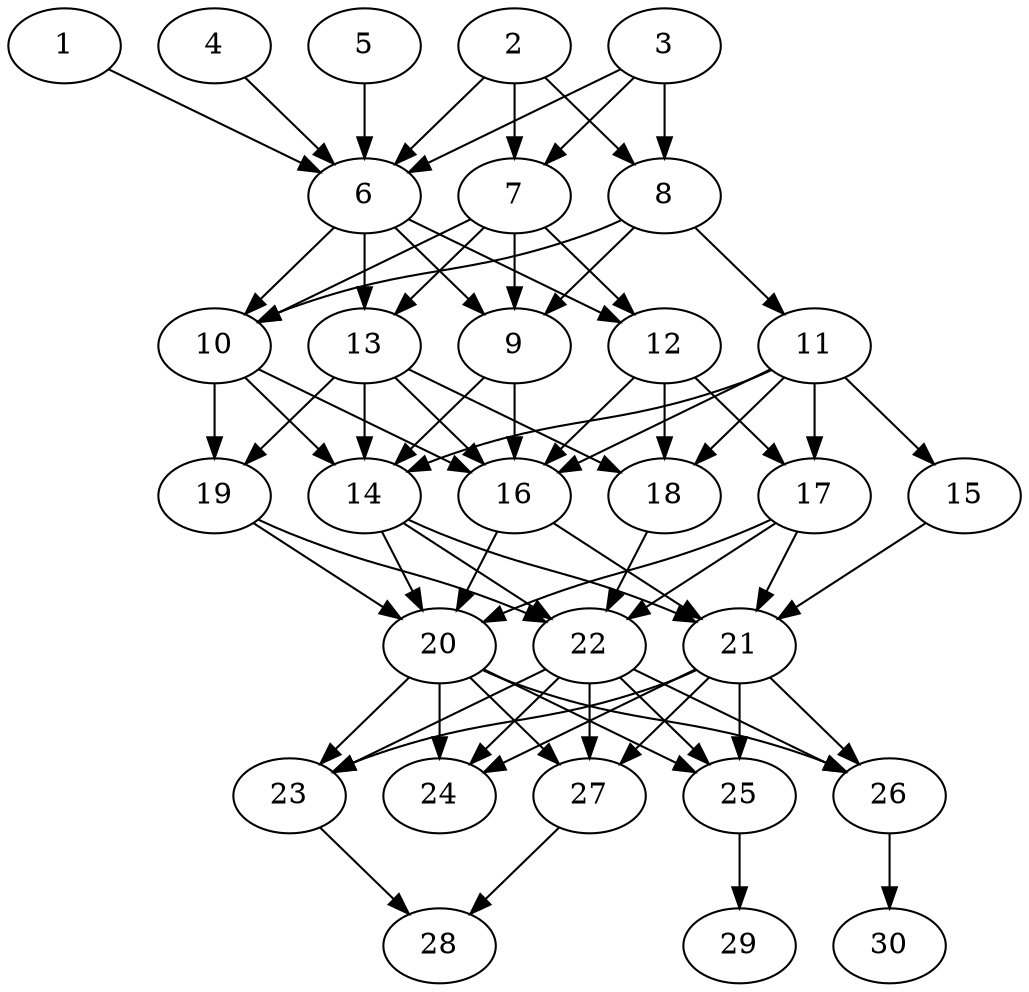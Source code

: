 // DAG automatically generated by daggen at Thu Oct  3 14:04:18 2019
// ./daggen --dot -n 30 --ccr 0.5 --fat 0.5 --regular 0.7 --density 0.9 --mindata 5242880 --maxdata 52428800 
digraph G {
  1 [size="71813120", alpha="0.07", expect_size="35906560"] 
  1 -> 6 [size ="35906560"]
  2 [size="67497984", alpha="0.05", expect_size="33748992"] 
  2 -> 6 [size ="33748992"]
  2 -> 7 [size ="33748992"]
  2 -> 8 [size ="33748992"]
  3 [size="73910272", alpha="0.04", expect_size="36955136"] 
  3 -> 6 [size ="36955136"]
  3 -> 7 [size ="36955136"]
  3 -> 8 [size ="36955136"]
  4 [size="40235008", alpha="0.03", expect_size="20117504"] 
  4 -> 6 [size ="20117504"]
  5 [size="38778880", alpha="0.12", expect_size="19389440"] 
  5 -> 6 [size ="19389440"]
  6 [size="30894080", alpha="0.11", expect_size="15447040"] 
  6 -> 9 [size ="15447040"]
  6 -> 10 [size ="15447040"]
  6 -> 12 [size ="15447040"]
  6 -> 13 [size ="15447040"]
  7 [size="40003584", alpha="0.18", expect_size="20001792"] 
  7 -> 9 [size ="20001792"]
  7 -> 10 [size ="20001792"]
  7 -> 12 [size ="20001792"]
  7 -> 13 [size ="20001792"]
  8 [size="84334592", alpha="0.04", expect_size="42167296"] 
  8 -> 9 [size ="42167296"]
  8 -> 10 [size ="42167296"]
  8 -> 11 [size ="42167296"]
  9 [size="39088128", alpha="0.01", expect_size="19544064"] 
  9 -> 14 [size ="19544064"]
  9 -> 16 [size ="19544064"]
  10 [size="33226752", alpha="0.11", expect_size="16613376"] 
  10 -> 14 [size ="16613376"]
  10 -> 16 [size ="16613376"]
  10 -> 19 [size ="16613376"]
  11 [size="67024896", alpha="0.08", expect_size="33512448"] 
  11 -> 14 [size ="33512448"]
  11 -> 15 [size ="33512448"]
  11 -> 16 [size ="33512448"]
  11 -> 17 [size ="33512448"]
  11 -> 18 [size ="33512448"]
  12 [size="100816896", alpha="0.01", expect_size="50408448"] 
  12 -> 16 [size ="50408448"]
  12 -> 17 [size ="50408448"]
  12 -> 18 [size ="50408448"]
  13 [size="29765632", alpha="0.10", expect_size="14882816"] 
  13 -> 14 [size ="14882816"]
  13 -> 16 [size ="14882816"]
  13 -> 18 [size ="14882816"]
  13 -> 19 [size ="14882816"]
  14 [size="49256448", alpha="0.00", expect_size="24628224"] 
  14 -> 20 [size ="24628224"]
  14 -> 21 [size ="24628224"]
  14 -> 22 [size ="24628224"]
  15 [size="63840256", alpha="0.05", expect_size="31920128"] 
  15 -> 21 [size ="31920128"]
  16 [size="28317696", alpha="0.14", expect_size="14158848"] 
  16 -> 20 [size ="14158848"]
  16 -> 21 [size ="14158848"]
  17 [size="79628288", alpha="0.04", expect_size="39814144"] 
  17 -> 20 [size ="39814144"]
  17 -> 21 [size ="39814144"]
  17 -> 22 [size ="39814144"]
  18 [size="71786496", alpha="0.20", expect_size="35893248"] 
  18 -> 22 [size ="35893248"]
  19 [size="91746304", alpha="0.17", expect_size="45873152"] 
  19 -> 20 [size ="45873152"]
  19 -> 22 [size ="45873152"]
  20 [size="94580736", alpha="0.18", expect_size="47290368"] 
  20 -> 23 [size ="47290368"]
  20 -> 24 [size ="47290368"]
  20 -> 25 [size ="47290368"]
  20 -> 26 [size ="47290368"]
  20 -> 27 [size ="47290368"]
  21 [size="51826688", alpha="0.11", expect_size="25913344"] 
  21 -> 23 [size ="25913344"]
  21 -> 24 [size ="25913344"]
  21 -> 25 [size ="25913344"]
  21 -> 26 [size ="25913344"]
  21 -> 27 [size ="25913344"]
  22 [size="88993792", alpha="0.17", expect_size="44496896"] 
  22 -> 23 [size ="44496896"]
  22 -> 24 [size ="44496896"]
  22 -> 25 [size ="44496896"]
  22 -> 26 [size ="44496896"]
  22 -> 27 [size ="44496896"]
  23 [size="92010496", alpha="0.17", expect_size="46005248"] 
  23 -> 28 [size ="46005248"]
  24 [size="46632960", alpha="0.02", expect_size="23316480"] 
  25 [size="47372288", alpha="0.14", expect_size="23686144"] 
  25 -> 29 [size ="23686144"]
  26 [size="69947392", alpha="0.10", expect_size="34973696"] 
  26 -> 30 [size ="34973696"]
  27 [size="40382464", alpha="0.12", expect_size="20191232"] 
  27 -> 28 [size ="20191232"]
  28 [size="59787264", alpha="0.10", expect_size="29893632"] 
  29 [size="57677824", alpha="0.13", expect_size="28838912"] 
  30 [size="43501568", alpha="0.02", expect_size="21750784"] 
}

